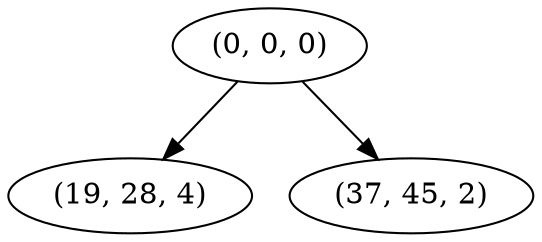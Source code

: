 digraph tree {
    "(0, 0, 0)";
    "(19, 28, 4)";
    "(37, 45, 2)";
    "(0, 0, 0)" -> "(19, 28, 4)";
    "(0, 0, 0)" -> "(37, 45, 2)";
}
